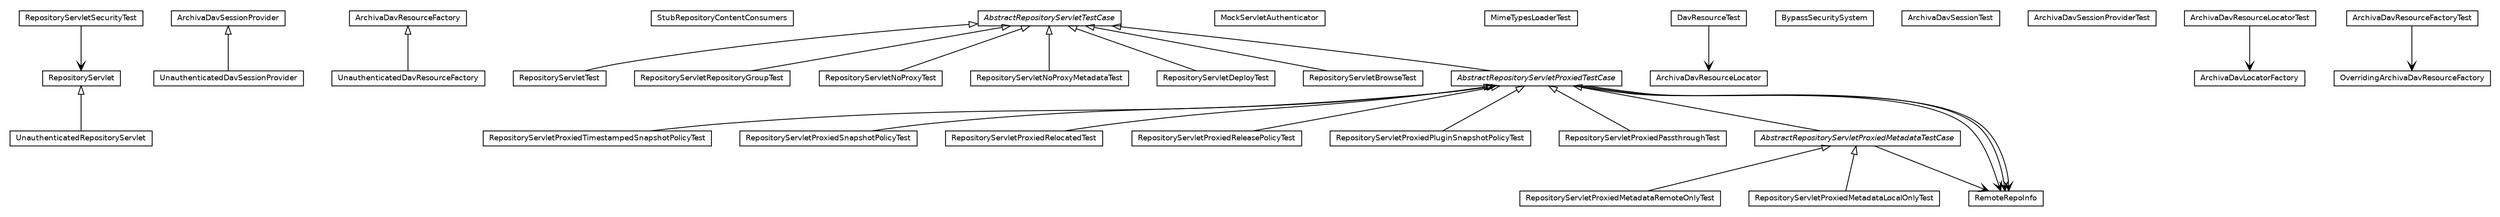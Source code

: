 #!/usr/local/bin/dot
#
# Class diagram 
# Generated by UmlGraph version 4.6 (http://www.spinellis.gr/sw/umlgraph)
#

digraph G {
	edge [fontname="Helvetica",fontsize=10,labelfontname="Helvetica",labelfontsize=10];
	node [fontname="Helvetica",fontsize=10,shape=plaintext];
	// org.apache.maven.archiva.webdav.UnauthenticatedRepositoryServlet
	c9143 [label=<<table border="0" cellborder="1" cellspacing="0" cellpadding="2" port="p" href="./UnauthenticatedRepositoryServlet.html">
		<tr><td><table border="0" cellspacing="0" cellpadding="1">
			<tr><td> UnauthenticatedRepositoryServlet </td></tr>
		</table></td></tr>
		</table>>, fontname="Helvetica", fontcolor="black", fontsize=9.0];
	// org.apache.maven.archiva.webdav.UnauthenticatedDavSessionProvider
	c9144 [label=<<table border="0" cellborder="1" cellspacing="0" cellpadding="2" port="p" href="./UnauthenticatedDavSessionProvider.html">
		<tr><td><table border="0" cellspacing="0" cellpadding="1">
			<tr><td> UnauthenticatedDavSessionProvider </td></tr>
		</table></td></tr>
		</table>>, fontname="Helvetica", fontcolor="black", fontsize=9.0];
	// org.apache.maven.archiva.webdav.UnauthenticatedDavResourceFactory
	c9145 [label=<<table border="0" cellborder="1" cellspacing="0" cellpadding="2" port="p" href="./UnauthenticatedDavResourceFactory.html">
		<tr><td><table border="0" cellspacing="0" cellpadding="1">
			<tr><td> UnauthenticatedDavResourceFactory </td></tr>
		</table></td></tr>
		</table>>, fontname="Helvetica", fontcolor="black", fontsize=9.0];
	// org.apache.maven.archiva.webdav.StubRepositoryContentConsumers
	c9146 [label=<<table border="0" cellborder="1" cellspacing="0" cellpadding="2" port="p" href="./StubRepositoryContentConsumers.html">
		<tr><td><table border="0" cellspacing="0" cellpadding="1">
			<tr><td> StubRepositoryContentConsumers </td></tr>
		</table></td></tr>
		</table>>, fontname="Helvetica", fontcolor="black", fontsize=9.0];
	// org.apache.maven.archiva.webdav.RepositoryServletTest
	c9147 [label=<<table border="0" cellborder="1" cellspacing="0" cellpadding="2" port="p" href="./RepositoryServletTest.html">
		<tr><td><table border="0" cellspacing="0" cellpadding="1">
			<tr><td> RepositoryServletTest </td></tr>
		</table></td></tr>
		</table>>, fontname="Helvetica", fontcolor="black", fontsize=9.0];
	// org.apache.maven.archiva.webdav.RepositoryServletSecurityTest
	c9148 [label=<<table border="0" cellborder="1" cellspacing="0" cellpadding="2" port="p" href="./RepositoryServletSecurityTest.html">
		<tr><td><table border="0" cellspacing="0" cellpadding="1">
			<tr><td> RepositoryServletSecurityTest </td></tr>
		</table></td></tr>
		</table>>, fontname="Helvetica", fontcolor="black", fontsize=9.0];
	// org.apache.maven.archiva.webdav.RepositoryServletRepositoryGroupTest
	c9149 [label=<<table border="0" cellborder="1" cellspacing="0" cellpadding="2" port="p" href="./RepositoryServletRepositoryGroupTest.html">
		<tr><td><table border="0" cellspacing="0" cellpadding="1">
			<tr><td> RepositoryServletRepositoryGroupTest </td></tr>
		</table></td></tr>
		</table>>, fontname="Helvetica", fontcolor="black", fontsize=9.0];
	// org.apache.maven.archiva.webdav.RepositoryServletProxiedTimestampedSnapshotPolicyTest
	c9150 [label=<<table border="0" cellborder="1" cellspacing="0" cellpadding="2" port="p" href="./RepositoryServletProxiedTimestampedSnapshotPolicyTest.html">
		<tr><td><table border="0" cellspacing="0" cellpadding="1">
			<tr><td> RepositoryServletProxiedTimestampedSnapshotPolicyTest </td></tr>
		</table></td></tr>
		</table>>, fontname="Helvetica", fontcolor="black", fontsize=9.0];
	// org.apache.maven.archiva.webdav.RepositoryServletProxiedSnapshotPolicyTest
	c9151 [label=<<table border="0" cellborder="1" cellspacing="0" cellpadding="2" port="p" href="./RepositoryServletProxiedSnapshotPolicyTest.html">
		<tr><td><table border="0" cellspacing="0" cellpadding="1">
			<tr><td> RepositoryServletProxiedSnapshotPolicyTest </td></tr>
		</table></td></tr>
		</table>>, fontname="Helvetica", fontcolor="black", fontsize=9.0];
	// org.apache.maven.archiva.webdav.RepositoryServletProxiedRelocatedTest
	c9152 [label=<<table border="0" cellborder="1" cellspacing="0" cellpadding="2" port="p" href="./RepositoryServletProxiedRelocatedTest.html">
		<tr><td><table border="0" cellspacing="0" cellpadding="1">
			<tr><td> RepositoryServletProxiedRelocatedTest </td></tr>
		</table></td></tr>
		</table>>, fontname="Helvetica", fontcolor="black", fontsize=9.0];
	// org.apache.maven.archiva.webdav.RepositoryServletProxiedReleasePolicyTest
	c9153 [label=<<table border="0" cellborder="1" cellspacing="0" cellpadding="2" port="p" href="./RepositoryServletProxiedReleasePolicyTest.html">
		<tr><td><table border="0" cellspacing="0" cellpadding="1">
			<tr><td> RepositoryServletProxiedReleasePolicyTest </td></tr>
		</table></td></tr>
		</table>>, fontname="Helvetica", fontcolor="black", fontsize=9.0];
	// org.apache.maven.archiva.webdav.RepositoryServletProxiedPluginSnapshotPolicyTest
	c9154 [label=<<table border="0" cellborder="1" cellspacing="0" cellpadding="2" port="p" href="./RepositoryServletProxiedPluginSnapshotPolicyTest.html">
		<tr><td><table border="0" cellspacing="0" cellpadding="1">
			<tr><td> RepositoryServletProxiedPluginSnapshotPolicyTest </td></tr>
		</table></td></tr>
		</table>>, fontname="Helvetica", fontcolor="black", fontsize=9.0];
	// org.apache.maven.archiva.webdav.RepositoryServletProxiedPassthroughTest
	c9155 [label=<<table border="0" cellborder="1" cellspacing="0" cellpadding="2" port="p" href="./RepositoryServletProxiedPassthroughTest.html">
		<tr><td><table border="0" cellspacing="0" cellpadding="1">
			<tr><td> RepositoryServletProxiedPassthroughTest </td></tr>
		</table></td></tr>
		</table>>, fontname="Helvetica", fontcolor="black", fontsize=9.0];
	// org.apache.maven.archiva.webdav.RepositoryServletProxiedMetadataRemoteOnlyTest
	c9156 [label=<<table border="0" cellborder="1" cellspacing="0" cellpadding="2" port="p" href="./RepositoryServletProxiedMetadataRemoteOnlyTest.html">
		<tr><td><table border="0" cellspacing="0" cellpadding="1">
			<tr><td> RepositoryServletProxiedMetadataRemoteOnlyTest </td></tr>
		</table></td></tr>
		</table>>, fontname="Helvetica", fontcolor="black", fontsize=9.0];
	// org.apache.maven.archiva.webdav.RepositoryServletProxiedMetadataLocalOnlyTest
	c9157 [label=<<table border="0" cellborder="1" cellspacing="0" cellpadding="2" port="p" href="./RepositoryServletProxiedMetadataLocalOnlyTest.html">
		<tr><td><table border="0" cellspacing="0" cellpadding="1">
			<tr><td> RepositoryServletProxiedMetadataLocalOnlyTest </td></tr>
		</table></td></tr>
		</table>>, fontname="Helvetica", fontcolor="black", fontsize=9.0];
	// org.apache.maven.archiva.webdav.RepositoryServletNoProxyTest
	c9158 [label=<<table border="0" cellborder="1" cellspacing="0" cellpadding="2" port="p" href="./RepositoryServletNoProxyTest.html">
		<tr><td><table border="0" cellspacing="0" cellpadding="1">
			<tr><td> RepositoryServletNoProxyTest </td></tr>
		</table></td></tr>
		</table>>, fontname="Helvetica", fontcolor="black", fontsize=9.0];
	// org.apache.maven.archiva.webdav.RepositoryServletNoProxyMetadataTest
	c9159 [label=<<table border="0" cellborder="1" cellspacing="0" cellpadding="2" port="p" href="./RepositoryServletNoProxyMetadataTest.html">
		<tr><td><table border="0" cellspacing="0" cellpadding="1">
			<tr><td> RepositoryServletNoProxyMetadataTest </td></tr>
		</table></td></tr>
		</table>>, fontname="Helvetica", fontcolor="black", fontsize=9.0];
	// org.apache.maven.archiva.webdav.RepositoryServletDeployTest
	c9160 [label=<<table border="0" cellborder="1" cellspacing="0" cellpadding="2" port="p" href="./RepositoryServletDeployTest.html">
		<tr><td><table border="0" cellspacing="0" cellpadding="1">
			<tr><td> RepositoryServletDeployTest </td></tr>
		</table></td></tr>
		</table>>, fontname="Helvetica", fontcolor="black", fontsize=9.0];
	// org.apache.maven.archiva.webdav.RepositoryServletBrowseTest
	c9161 [label=<<table border="0" cellborder="1" cellspacing="0" cellpadding="2" port="p" href="./RepositoryServletBrowseTest.html">
		<tr><td><table border="0" cellspacing="0" cellpadding="1">
			<tr><td> RepositoryServletBrowseTest </td></tr>
		</table></td></tr>
		</table>>, fontname="Helvetica", fontcolor="black", fontsize=9.0];
	// org.apache.maven.archiva.webdav.MockServletAuthenticator
	c9162 [label=<<table border="0" cellborder="1" cellspacing="0" cellpadding="2" port="p" href="./MockServletAuthenticator.html">
		<tr><td><table border="0" cellspacing="0" cellpadding="1">
			<tr><td> MockServletAuthenticator </td></tr>
		</table></td></tr>
		</table>>, fontname="Helvetica", fontcolor="black", fontsize=9.0];
	// org.apache.maven.archiva.webdav.MimeTypesLoaderTest
	c9163 [label=<<table border="0" cellborder="1" cellspacing="0" cellpadding="2" port="p" href="./MimeTypesLoaderTest.html">
		<tr><td><table border="0" cellspacing="0" cellpadding="1">
			<tr><td> MimeTypesLoaderTest </td></tr>
		</table></td></tr>
		</table>>, fontname="Helvetica", fontcolor="black", fontsize=9.0];
	// org.apache.maven.archiva.webdav.DavResourceTest
	c9164 [label=<<table border="0" cellborder="1" cellspacing="0" cellpadding="2" port="p" href="./DavResourceTest.html">
		<tr><td><table border="0" cellspacing="0" cellpadding="1">
			<tr><td> DavResourceTest </td></tr>
		</table></td></tr>
		</table>>, fontname="Helvetica", fontcolor="black", fontsize=9.0];
	// org.apache.maven.archiva.webdav.BypassSecuritySystem
	c9165 [label=<<table border="0" cellborder="1" cellspacing="0" cellpadding="2" port="p" href="./BypassSecuritySystem.html">
		<tr><td><table border="0" cellspacing="0" cellpadding="1">
			<tr><td> BypassSecuritySystem </td></tr>
		</table></td></tr>
		</table>>, fontname="Helvetica", fontcolor="black", fontsize=9.0];
	// org.apache.maven.archiva.webdav.ArchivaDavSessionTest
	c9166 [label=<<table border="0" cellborder="1" cellspacing="0" cellpadding="2" port="p" href="./ArchivaDavSessionTest.html">
		<tr><td><table border="0" cellspacing="0" cellpadding="1">
			<tr><td> ArchivaDavSessionTest </td></tr>
		</table></td></tr>
		</table>>, fontname="Helvetica", fontcolor="black", fontsize=9.0];
	// org.apache.maven.archiva.webdav.ArchivaDavSessionProviderTest
	c9167 [label=<<table border="0" cellborder="1" cellspacing="0" cellpadding="2" port="p" href="./ArchivaDavSessionProviderTest.html">
		<tr><td><table border="0" cellspacing="0" cellpadding="1">
			<tr><td> ArchivaDavSessionProviderTest </td></tr>
		</table></td></tr>
		</table>>, fontname="Helvetica", fontcolor="black", fontsize=9.0];
	// org.apache.maven.archiva.webdav.ArchivaDavResourceLocatorTest
	c9168 [label=<<table border="0" cellborder="1" cellspacing="0" cellpadding="2" port="p" href="./ArchivaDavResourceLocatorTest.html">
		<tr><td><table border="0" cellspacing="0" cellpadding="1">
			<tr><td> ArchivaDavResourceLocatorTest </td></tr>
		</table></td></tr>
		</table>>, fontname="Helvetica", fontcolor="black", fontsize=9.0];
	// org.apache.maven.archiva.webdav.ArchivaDavResourceFactoryTest
	c9169 [label=<<table border="0" cellborder="1" cellspacing="0" cellpadding="2" port="p" href="./ArchivaDavResourceFactoryTest.html">
		<tr><td><table border="0" cellspacing="0" cellpadding="1">
			<tr><td> ArchivaDavResourceFactoryTest </td></tr>
		</table></td></tr>
		</table>>, fontname="Helvetica", fontcolor="black", fontsize=9.0];
	// org.apache.maven.archiva.webdav.AbstractRepositoryServletTestCase
	c9170 [label=<<table border="0" cellborder="1" cellspacing="0" cellpadding="2" port="p" href="./AbstractRepositoryServletTestCase.html">
		<tr><td><table border="0" cellspacing="0" cellpadding="1">
			<tr><td><font face="Helvetica-Oblique"> AbstractRepositoryServletTestCase </font></td></tr>
		</table></td></tr>
		</table>>, fontname="Helvetica", fontcolor="black", fontsize=9.0];
	// org.apache.maven.archiva.webdav.AbstractRepositoryServletProxiedTestCase
	c9171 [label=<<table border="0" cellborder="1" cellspacing="0" cellpadding="2" port="p" href="./AbstractRepositoryServletProxiedTestCase.html">
		<tr><td><table border="0" cellspacing="0" cellpadding="1">
			<tr><td><font face="Helvetica-Oblique"> AbstractRepositoryServletProxiedTestCase </font></td></tr>
		</table></td></tr>
		</table>>, fontname="Helvetica", fontcolor="black", fontsize=9.0];
	// org.apache.maven.archiva.webdav.AbstractRepositoryServletProxiedMetadataTestCase
	c9172 [label=<<table border="0" cellborder="1" cellspacing="0" cellpadding="2" port="p" href="./AbstractRepositoryServletProxiedMetadataTestCase.html">
		<tr><td><table border="0" cellspacing="0" cellpadding="1">
			<tr><td><font face="Helvetica-Oblique"> AbstractRepositoryServletProxiedMetadataTestCase </font></td></tr>
		</table></td></tr>
		</table>>, fontname="Helvetica", fontcolor="black", fontsize=9.0];
	//org.apache.maven.archiva.webdav.UnauthenticatedRepositoryServlet extends org.apache.maven.archiva.webdav.RepositoryServlet
	c9183:p -> c9143:p [dir=back,arrowtail=empty];
	//org.apache.maven.archiva.webdav.UnauthenticatedDavSessionProvider extends org.apache.maven.archiva.webdav.ArchivaDavSessionProvider
	c9184:p -> c9144:p [dir=back,arrowtail=empty];
	//org.apache.maven.archiva.webdav.UnauthenticatedDavResourceFactory extends org.apache.maven.archiva.webdav.ArchivaDavResourceFactory
	c9185:p -> c9145:p [dir=back,arrowtail=empty];
	//org.apache.maven.archiva.webdav.RepositoryServletTest extends org.apache.maven.archiva.webdav.AbstractRepositoryServletTestCase
	c9170:p -> c9147:p [dir=back,arrowtail=empty];
	//org.apache.maven.archiva.webdav.RepositoryServletRepositoryGroupTest extends org.apache.maven.archiva.webdav.AbstractRepositoryServletTestCase
	c9170:p -> c9149:p [dir=back,arrowtail=empty];
	//org.apache.maven.archiva.webdav.RepositoryServletProxiedTimestampedSnapshotPolicyTest extends org.apache.maven.archiva.webdav.AbstractRepositoryServletProxiedTestCase
	c9171:p -> c9150:p [dir=back,arrowtail=empty];
	//org.apache.maven.archiva.webdav.RepositoryServletProxiedSnapshotPolicyTest extends org.apache.maven.archiva.webdav.AbstractRepositoryServletProxiedTestCase
	c9171:p -> c9151:p [dir=back,arrowtail=empty];
	//org.apache.maven.archiva.webdav.RepositoryServletProxiedRelocatedTest extends org.apache.maven.archiva.webdav.AbstractRepositoryServletProxiedTestCase
	c9171:p -> c9152:p [dir=back,arrowtail=empty];
	//org.apache.maven.archiva.webdav.RepositoryServletProxiedReleasePolicyTest extends org.apache.maven.archiva.webdav.AbstractRepositoryServletProxiedTestCase
	c9171:p -> c9153:p [dir=back,arrowtail=empty];
	//org.apache.maven.archiva.webdav.RepositoryServletProxiedPluginSnapshotPolicyTest extends org.apache.maven.archiva.webdav.AbstractRepositoryServletProxiedTestCase
	c9171:p -> c9154:p [dir=back,arrowtail=empty];
	//org.apache.maven.archiva.webdav.RepositoryServletProxiedPassthroughTest extends org.apache.maven.archiva.webdav.AbstractRepositoryServletProxiedTestCase
	c9171:p -> c9155:p [dir=back,arrowtail=empty];
	//org.apache.maven.archiva.webdav.RepositoryServletProxiedMetadataRemoteOnlyTest extends org.apache.maven.archiva.webdav.AbstractRepositoryServletProxiedMetadataTestCase
	c9172:p -> c9156:p [dir=back,arrowtail=empty];
	//org.apache.maven.archiva.webdav.RepositoryServletProxiedMetadataLocalOnlyTest extends org.apache.maven.archiva.webdav.AbstractRepositoryServletProxiedMetadataTestCase
	c9172:p -> c9157:p [dir=back,arrowtail=empty];
	//org.apache.maven.archiva.webdav.RepositoryServletNoProxyTest extends org.apache.maven.archiva.webdav.AbstractRepositoryServletTestCase
	c9170:p -> c9158:p [dir=back,arrowtail=empty];
	//org.apache.maven.archiva.webdav.RepositoryServletNoProxyMetadataTest extends org.apache.maven.archiva.webdav.AbstractRepositoryServletTestCase
	c9170:p -> c9159:p [dir=back,arrowtail=empty];
	//org.apache.maven.archiva.webdav.RepositoryServletDeployTest extends org.apache.maven.archiva.webdav.AbstractRepositoryServletTestCase
	c9170:p -> c9160:p [dir=back,arrowtail=empty];
	//org.apache.maven.archiva.webdav.RepositoryServletBrowseTest extends org.apache.maven.archiva.webdav.AbstractRepositoryServletTestCase
	c9170:p -> c9161:p [dir=back,arrowtail=empty];
	//org.apache.maven.archiva.webdav.AbstractRepositoryServletProxiedTestCase extends org.apache.maven.archiva.webdav.AbstractRepositoryServletTestCase
	c9170:p -> c9171:p [dir=back,arrowtail=empty];
	//org.apache.maven.archiva.webdav.AbstractRepositoryServletProxiedMetadataTestCase extends org.apache.maven.archiva.webdav.AbstractRepositoryServletProxiedTestCase
	c9171:p -> c9172:p [dir=back,arrowtail=empty];
	// org.apache.maven.archiva.webdav.RepositoryServletSecurityTest NAVASSOC org.apache.maven.archiva.webdav.RepositoryServlet
	c9148:p -> c9183:p [taillabel="", label="", headlabel="", fontname="Helvetica", fontcolor="black", fontsize=10.0, color="black", arrowhead=open];
	// org.apache.maven.archiva.webdav.DavResourceTest NAVASSOC org.apache.maven.archiva.webdav.ArchivaDavResourceLocator
	c9164:p -> c9186:p [taillabel="", label="", headlabel="", fontname="Helvetica", fontcolor="black", fontsize=10.0, color="black", arrowhead=open];
	// org.apache.maven.archiva.webdav.ArchivaDavResourceLocatorTest NAVASSOC org.apache.maven.archiva.webdav.ArchivaDavLocatorFactory
	c9168:p -> c9187:p [taillabel="", label="", headlabel="", fontname="Helvetica", fontcolor="black", fontsize=10.0, color="black", arrowhead=open];
	// org.apache.maven.archiva.webdav.ArchivaDavResourceFactoryTest NAVASSOC org.apache.maven.archiva.webdav.ArchivaDavResourceFactoryTest.OverridingArchivaDavResourceFactory
	c9169:p -> c9188:p [taillabel="", label="", headlabel="", fontname="Helvetica", fontcolor="black", fontsize=10.0, color="black", arrowhead=open];
	// org.apache.maven.archiva.webdav.AbstractRepositoryServletProxiedTestCase NAVASSOC org.apache.maven.archiva.webdav.AbstractRepositoryServletProxiedTestCase.RemoteRepoInfo
	c9171:p -> c9189:p [taillabel="", label="", headlabel="", fontname="Helvetica", fontcolor="black", fontsize=10.0, color="black", arrowhead=open];
	// org.apache.maven.archiva.webdav.AbstractRepositoryServletProxiedTestCase NAVASSOC org.apache.maven.archiva.webdav.AbstractRepositoryServletProxiedTestCase.RemoteRepoInfo
	c9171:p -> c9189:p [taillabel="", label="", headlabel="", fontname="Helvetica", fontcolor="black", fontsize=10.0, color="black", arrowhead=open];
	// org.apache.maven.archiva.webdav.AbstractRepositoryServletProxiedTestCase NAVASSOC org.apache.maven.archiva.webdav.AbstractRepositoryServletProxiedTestCase.RemoteRepoInfo
	c9171:p -> c9189:p [taillabel="", label="", headlabel="", fontname="Helvetica", fontcolor="black", fontsize=10.0, color="black", arrowhead=open];
	// org.apache.maven.archiva.webdav.AbstractRepositoryServletProxiedMetadataTestCase NAVASSOC org.apache.maven.archiva.webdav.AbstractRepositoryServletProxiedTestCase.RemoteRepoInfo
	c9172:p -> c9189:p [taillabel="", label="", headlabel="", fontname="Helvetica", fontcolor="black", fontsize=10.0, color="black", arrowhead=open];
	// org.apache.maven.archiva.webdav.ArchivaDavResourceLocator
	c9186 [label=<<table border="0" cellborder="1" cellspacing="0" cellpadding="2" port="p" href="http://java.sun.com/j2se/1.4.2/docs/api/org/apache/maven/archiva/webdav/ArchivaDavResourceLocator.html">
		<tr><td><table border="0" cellspacing="0" cellpadding="1">
			<tr><td> ArchivaDavResourceLocator </td></tr>
		</table></td></tr>
		</table>>, fontname="Helvetica", fontcolor="black", fontsize=9.0];
	// org.apache.maven.archiva.webdav.AbstractRepositoryServletProxiedTestCase.RemoteRepoInfo
	c9189 [label=<<table border="0" cellborder="1" cellspacing="0" cellpadding="2" port="p" href="http://java.sun.com/j2se/1.4.2/docs/api/org/apache/maven/archiva/webdav/AbstractRepositoryServletProxiedTestCase/RemoteRepoInfo.html">
		<tr><td><table border="0" cellspacing="0" cellpadding="1">
			<tr><td> RemoteRepoInfo </td></tr>
		</table></td></tr>
		</table>>, fontname="Helvetica", fontcolor="black", fontsize=9.0];
	// org.apache.maven.archiva.webdav.RepositoryServlet
	c9183 [label=<<table border="0" cellborder="1" cellspacing="0" cellpadding="2" port="p" href="http://java.sun.com/j2se/1.4.2/docs/api/org/apache/maven/archiva/webdav/RepositoryServlet.html">
		<tr><td><table border="0" cellspacing="0" cellpadding="1">
			<tr><td> RepositoryServlet </td></tr>
		</table></td></tr>
		</table>>, fontname="Helvetica", fontcolor="black", fontsize=9.0];
	// org.apache.maven.archiva.webdav.ArchivaDavResourceFactoryTest.OverridingArchivaDavResourceFactory
	c9188 [label=<<table border="0" cellborder="1" cellspacing="0" cellpadding="2" port="p" href="http://java.sun.com/j2se/1.4.2/docs/api/org/apache/maven/archiva/webdav/ArchivaDavResourceFactoryTest/OverridingArchivaDavResourceFactory.html">
		<tr><td><table border="0" cellspacing="0" cellpadding="1">
			<tr><td> OverridingArchivaDavResourceFactory </td></tr>
		</table></td></tr>
		</table>>, fontname="Helvetica", fontcolor="black", fontsize=9.0];
	// org.apache.maven.archiva.webdav.ArchivaDavResourceFactory
	c9185 [label=<<table border="0" cellborder="1" cellspacing="0" cellpadding="2" port="p" href="http://java.sun.com/j2se/1.4.2/docs/api/org/apache/maven/archiva/webdav/ArchivaDavResourceFactory.html">
		<tr><td><table border="0" cellspacing="0" cellpadding="1">
			<tr><td> ArchivaDavResourceFactory </td></tr>
		</table></td></tr>
		</table>>, fontname="Helvetica", fontcolor="black", fontsize=9.0];
	// org.apache.maven.archiva.webdav.ArchivaDavLocatorFactory
	c9187 [label=<<table border="0" cellborder="1" cellspacing="0" cellpadding="2" port="p" href="http://java.sun.com/j2se/1.4.2/docs/api/org/apache/maven/archiva/webdav/ArchivaDavLocatorFactory.html">
		<tr><td><table border="0" cellspacing="0" cellpadding="1">
			<tr><td> ArchivaDavLocatorFactory </td></tr>
		</table></td></tr>
		</table>>, fontname="Helvetica", fontcolor="black", fontsize=9.0];
	// org.apache.maven.archiva.webdav.ArchivaDavSessionProvider
	c9184 [label=<<table border="0" cellborder="1" cellspacing="0" cellpadding="2" port="p" href="http://java.sun.com/j2se/1.4.2/docs/api/org/apache/maven/archiva/webdav/ArchivaDavSessionProvider.html">
		<tr><td><table border="0" cellspacing="0" cellpadding="1">
			<tr><td> ArchivaDavSessionProvider </td></tr>
		</table></td></tr>
		</table>>, fontname="Helvetica", fontcolor="black", fontsize=9.0];
}

